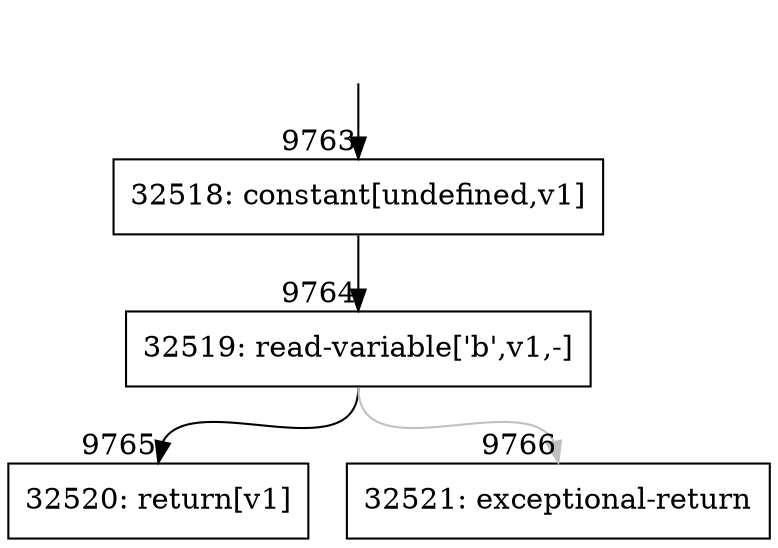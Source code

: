 digraph {
rankdir="TD"
BB_entry895[shape=none,label=""];
BB_entry895 -> BB9763 [tailport=s, headport=n, headlabel="    9763"]
BB9763 [shape=record label="{32518: constant[undefined,v1]}" ] 
BB9763 -> BB9764 [tailport=s, headport=n, headlabel="      9764"]
BB9764 [shape=record label="{32519: read-variable['b',v1,-]}" ] 
BB9764 -> BB9765 [tailport=s, headport=n, headlabel="      9765"]
BB9764 -> BB9766 [tailport=s, headport=n, color=gray, headlabel="      9766"]
BB9765 [shape=record label="{32520: return[v1]}" ] 
BB9766 [shape=record label="{32521: exceptional-return}" ] 
//#$~ 5773
}
